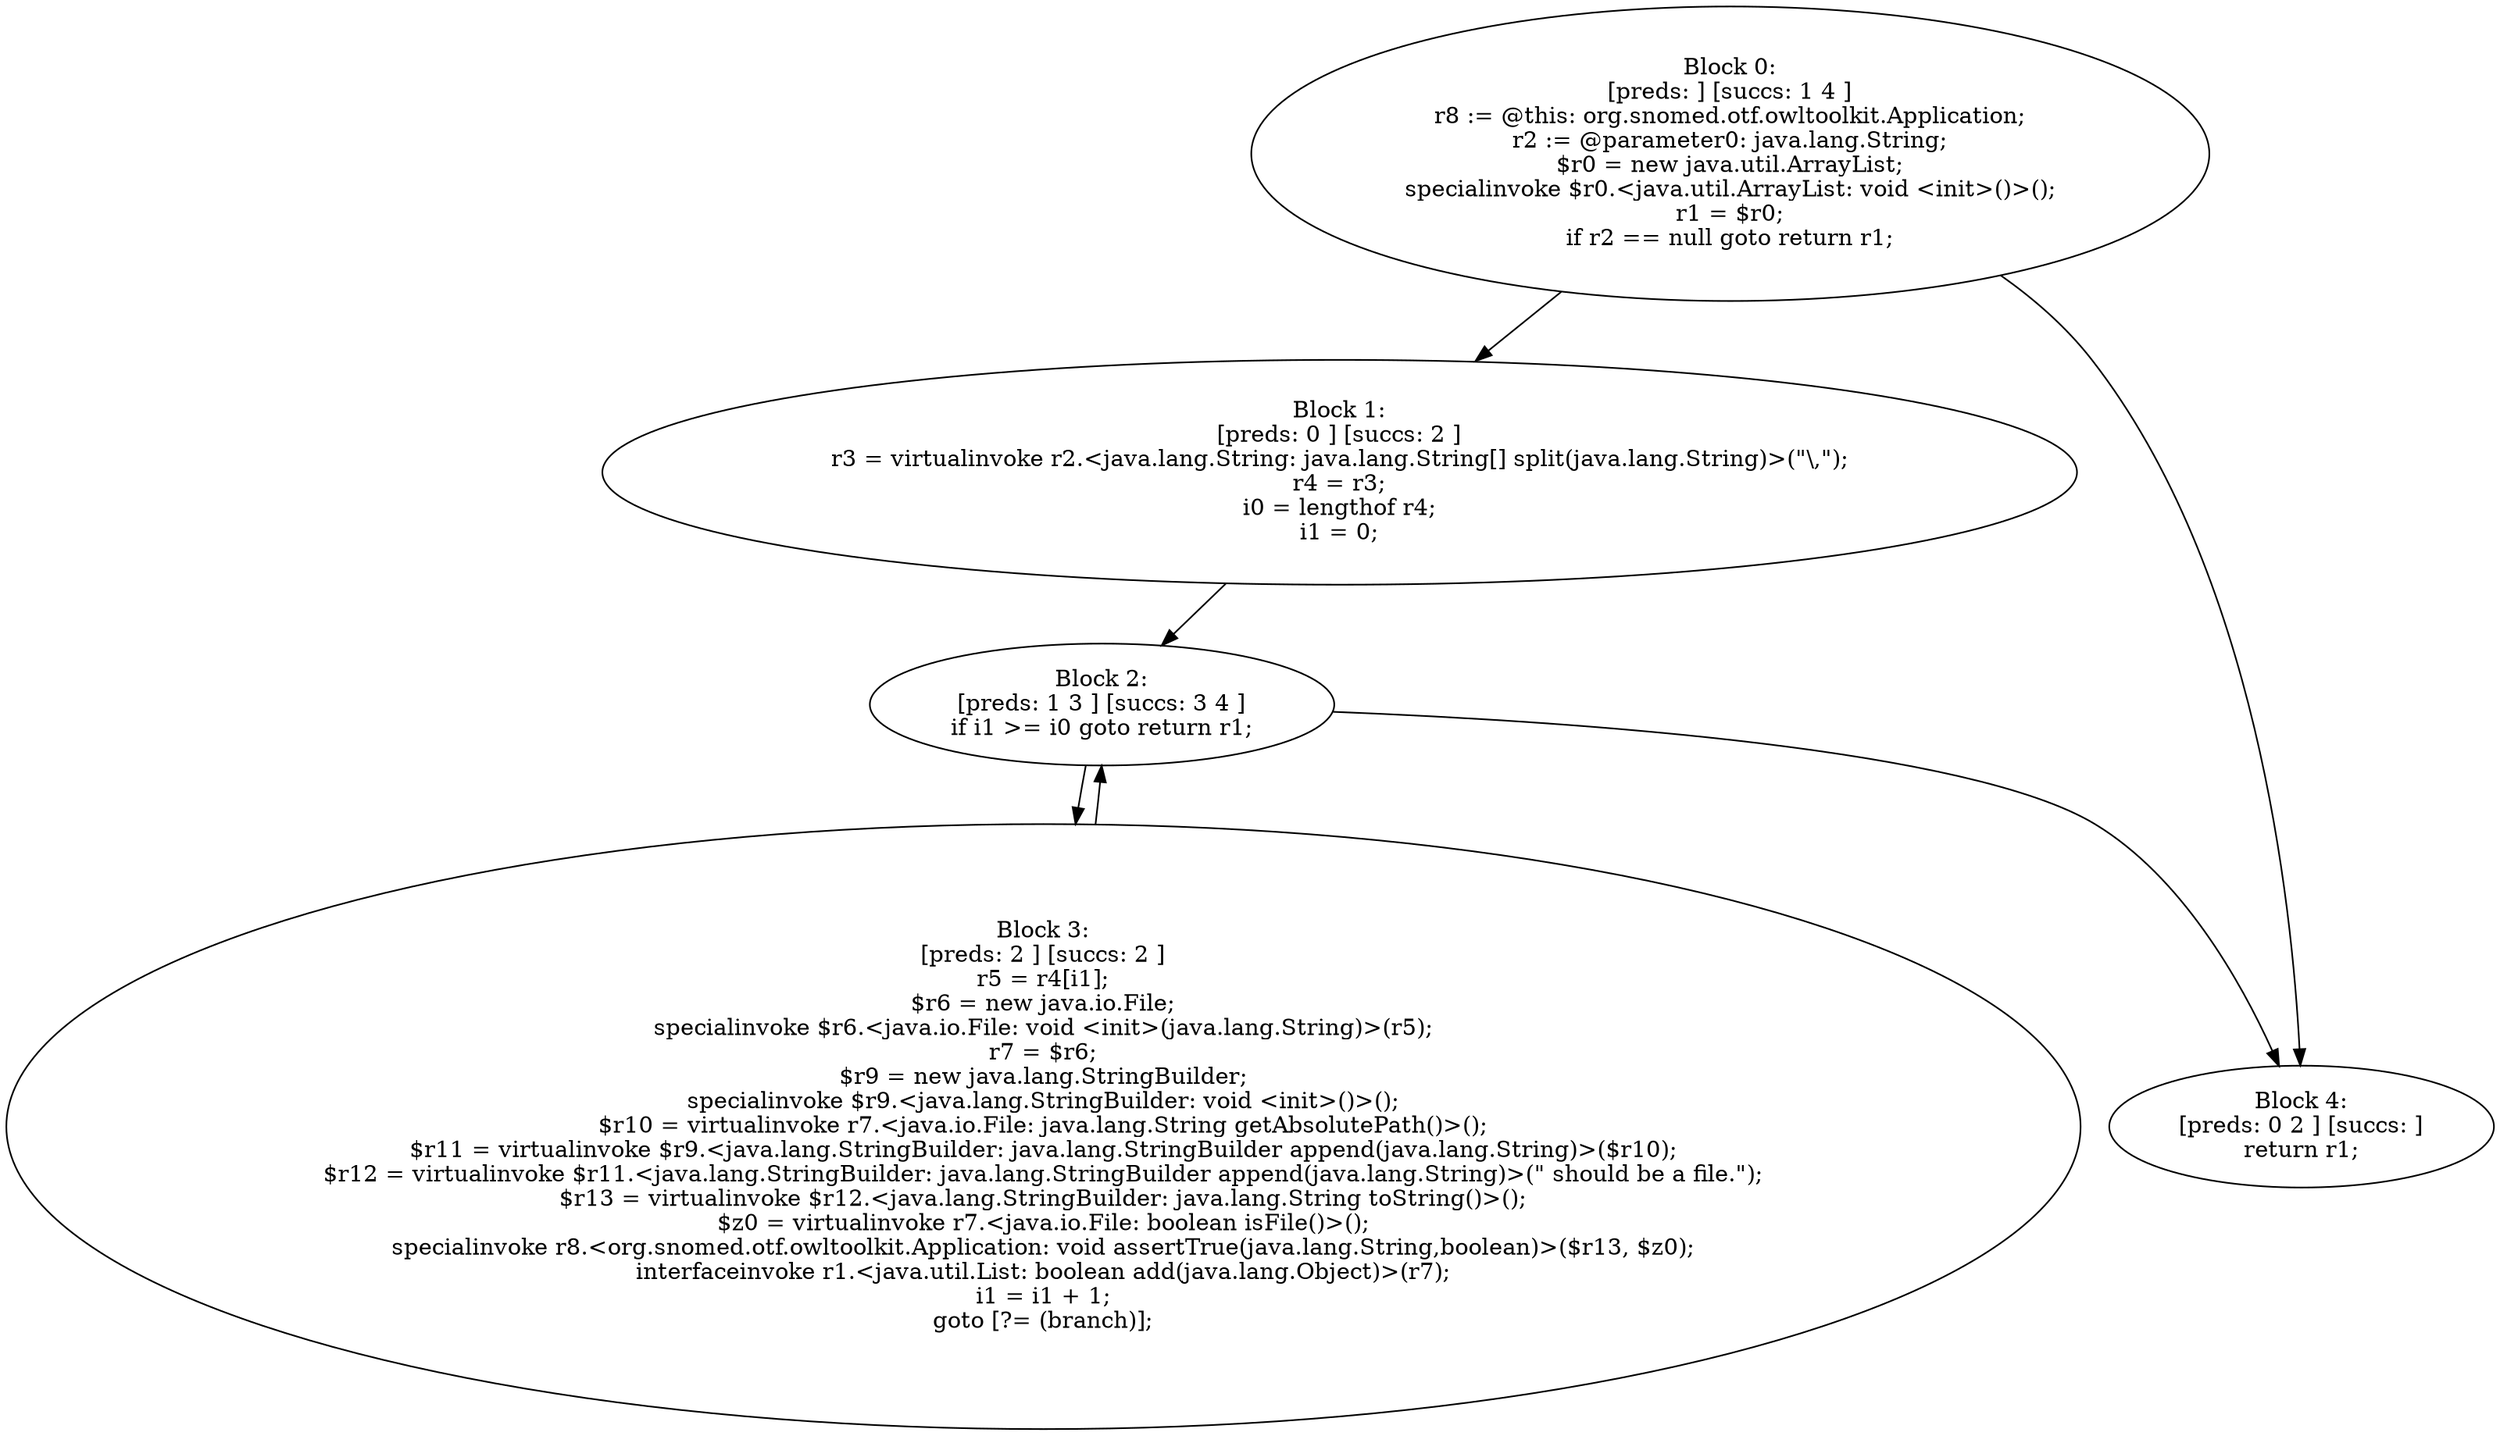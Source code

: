 digraph "unitGraph" {
    "Block 0:
[preds: ] [succs: 1 4 ]
r8 := @this: org.snomed.otf.owltoolkit.Application;
r2 := @parameter0: java.lang.String;
$r0 = new java.util.ArrayList;
specialinvoke $r0.<java.util.ArrayList: void <init>()>();
r1 = $r0;
if r2 == null goto return r1;
"
    "Block 1:
[preds: 0 ] [succs: 2 ]
r3 = virtualinvoke r2.<java.lang.String: java.lang.String[] split(java.lang.String)>(\"\\,\");
r4 = r3;
i0 = lengthof r4;
i1 = 0;
"
    "Block 2:
[preds: 1 3 ] [succs: 3 4 ]
if i1 >= i0 goto return r1;
"
    "Block 3:
[preds: 2 ] [succs: 2 ]
r5 = r4[i1];
$r6 = new java.io.File;
specialinvoke $r6.<java.io.File: void <init>(java.lang.String)>(r5);
r7 = $r6;
$r9 = new java.lang.StringBuilder;
specialinvoke $r9.<java.lang.StringBuilder: void <init>()>();
$r10 = virtualinvoke r7.<java.io.File: java.lang.String getAbsolutePath()>();
$r11 = virtualinvoke $r9.<java.lang.StringBuilder: java.lang.StringBuilder append(java.lang.String)>($r10);
$r12 = virtualinvoke $r11.<java.lang.StringBuilder: java.lang.StringBuilder append(java.lang.String)>(\" should be a file.\");
$r13 = virtualinvoke $r12.<java.lang.StringBuilder: java.lang.String toString()>();
$z0 = virtualinvoke r7.<java.io.File: boolean isFile()>();
specialinvoke r8.<org.snomed.otf.owltoolkit.Application: void assertTrue(java.lang.String,boolean)>($r13, $z0);
interfaceinvoke r1.<java.util.List: boolean add(java.lang.Object)>(r7);
i1 = i1 + 1;
goto [?= (branch)];
"
    "Block 4:
[preds: 0 2 ] [succs: ]
return r1;
"
    "Block 0:
[preds: ] [succs: 1 4 ]
r8 := @this: org.snomed.otf.owltoolkit.Application;
r2 := @parameter0: java.lang.String;
$r0 = new java.util.ArrayList;
specialinvoke $r0.<java.util.ArrayList: void <init>()>();
r1 = $r0;
if r2 == null goto return r1;
"->"Block 1:
[preds: 0 ] [succs: 2 ]
r3 = virtualinvoke r2.<java.lang.String: java.lang.String[] split(java.lang.String)>(\"\\,\");
r4 = r3;
i0 = lengthof r4;
i1 = 0;
";
    "Block 0:
[preds: ] [succs: 1 4 ]
r8 := @this: org.snomed.otf.owltoolkit.Application;
r2 := @parameter0: java.lang.String;
$r0 = new java.util.ArrayList;
specialinvoke $r0.<java.util.ArrayList: void <init>()>();
r1 = $r0;
if r2 == null goto return r1;
"->"Block 4:
[preds: 0 2 ] [succs: ]
return r1;
";
    "Block 1:
[preds: 0 ] [succs: 2 ]
r3 = virtualinvoke r2.<java.lang.String: java.lang.String[] split(java.lang.String)>(\"\\,\");
r4 = r3;
i0 = lengthof r4;
i1 = 0;
"->"Block 2:
[preds: 1 3 ] [succs: 3 4 ]
if i1 >= i0 goto return r1;
";
    "Block 2:
[preds: 1 3 ] [succs: 3 4 ]
if i1 >= i0 goto return r1;
"->"Block 3:
[preds: 2 ] [succs: 2 ]
r5 = r4[i1];
$r6 = new java.io.File;
specialinvoke $r6.<java.io.File: void <init>(java.lang.String)>(r5);
r7 = $r6;
$r9 = new java.lang.StringBuilder;
specialinvoke $r9.<java.lang.StringBuilder: void <init>()>();
$r10 = virtualinvoke r7.<java.io.File: java.lang.String getAbsolutePath()>();
$r11 = virtualinvoke $r9.<java.lang.StringBuilder: java.lang.StringBuilder append(java.lang.String)>($r10);
$r12 = virtualinvoke $r11.<java.lang.StringBuilder: java.lang.StringBuilder append(java.lang.String)>(\" should be a file.\");
$r13 = virtualinvoke $r12.<java.lang.StringBuilder: java.lang.String toString()>();
$z0 = virtualinvoke r7.<java.io.File: boolean isFile()>();
specialinvoke r8.<org.snomed.otf.owltoolkit.Application: void assertTrue(java.lang.String,boolean)>($r13, $z0);
interfaceinvoke r1.<java.util.List: boolean add(java.lang.Object)>(r7);
i1 = i1 + 1;
goto [?= (branch)];
";
    "Block 2:
[preds: 1 3 ] [succs: 3 4 ]
if i1 >= i0 goto return r1;
"->"Block 4:
[preds: 0 2 ] [succs: ]
return r1;
";
    "Block 3:
[preds: 2 ] [succs: 2 ]
r5 = r4[i1];
$r6 = new java.io.File;
specialinvoke $r6.<java.io.File: void <init>(java.lang.String)>(r5);
r7 = $r6;
$r9 = new java.lang.StringBuilder;
specialinvoke $r9.<java.lang.StringBuilder: void <init>()>();
$r10 = virtualinvoke r7.<java.io.File: java.lang.String getAbsolutePath()>();
$r11 = virtualinvoke $r9.<java.lang.StringBuilder: java.lang.StringBuilder append(java.lang.String)>($r10);
$r12 = virtualinvoke $r11.<java.lang.StringBuilder: java.lang.StringBuilder append(java.lang.String)>(\" should be a file.\");
$r13 = virtualinvoke $r12.<java.lang.StringBuilder: java.lang.String toString()>();
$z0 = virtualinvoke r7.<java.io.File: boolean isFile()>();
specialinvoke r8.<org.snomed.otf.owltoolkit.Application: void assertTrue(java.lang.String,boolean)>($r13, $z0);
interfaceinvoke r1.<java.util.List: boolean add(java.lang.Object)>(r7);
i1 = i1 + 1;
goto [?= (branch)];
"->"Block 2:
[preds: 1 3 ] [succs: 3 4 ]
if i1 >= i0 goto return r1;
";
}
